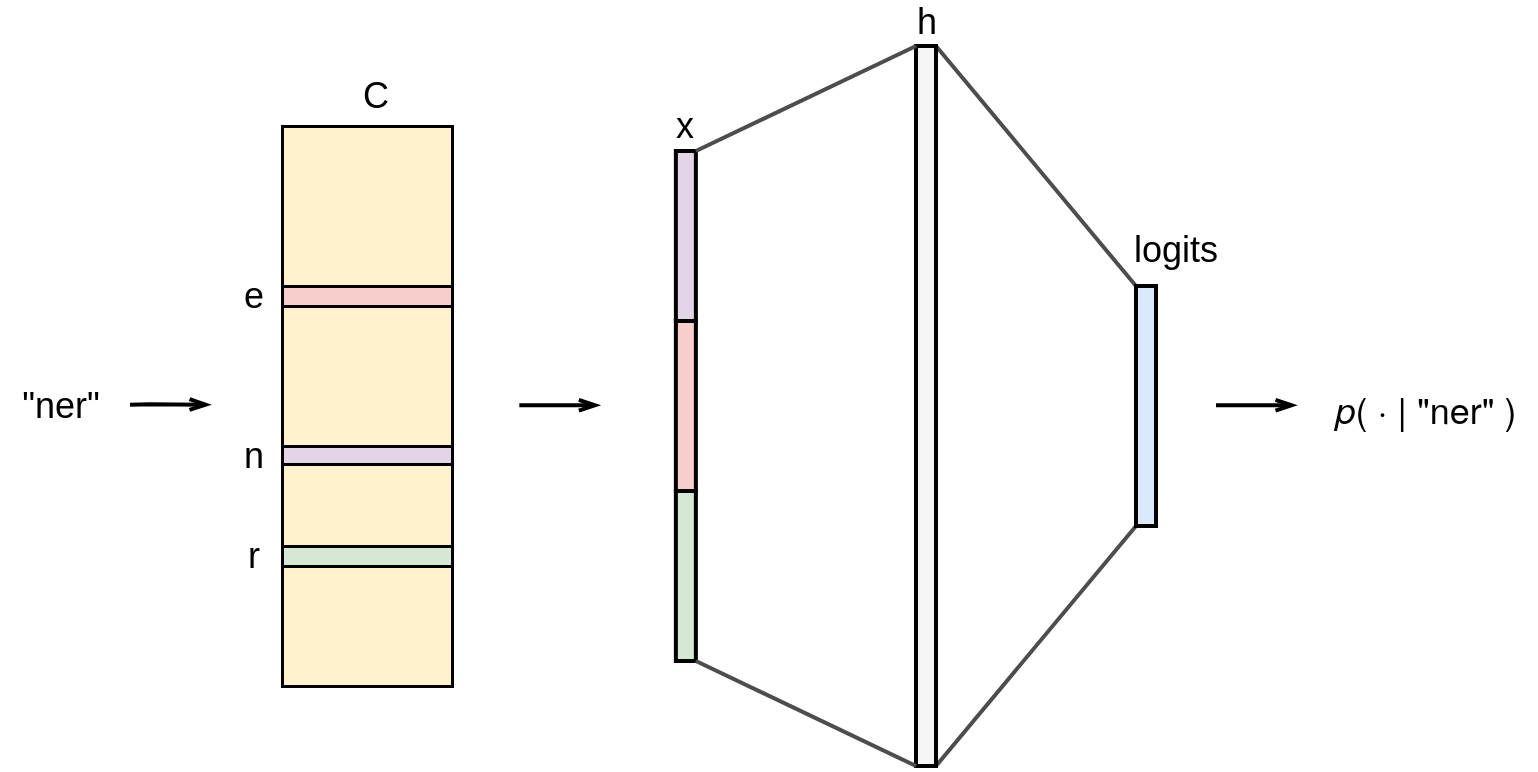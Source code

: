 <mxfile version="20.4.1" type="device"><diagram id="TEiDwd5EgyIBwivcJoIv" name="Page-1"><mxGraphModel dx="848" dy="552" grid="1" gridSize="10" guides="1" tooltips="1" connect="1" arrows="1" fold="1" page="1" pageScale="1" pageWidth="850" pageHeight="1100" math="1" shadow="0"><root><mxCell id="0"/><mxCell id="1" parent="0"/><mxCell id="G1Df_ltzqvj3R5zMJPJ--2" value="&lt;span style=&quot;font-size: 18px;&quot;&gt;&quot;ner&quot;&lt;/span&gt;" style="text;html=1;align=center;verticalAlign=middle;resizable=0;points=[];autosize=1;strokeColor=none;fillColor=none;" parent="1" vertex="1"><mxGeometry x="152" y="240" width="60" height="40" as="geometry"/></mxCell><mxCell id="G1Df_ltzqvj3R5zMJPJ--4" value="" style="rounded=0;whiteSpace=wrap;html=1;fontSize=18;fillColor=#fff2cc;strokeColor=#000000;strokeWidth=1.5;" parent="1" vertex="1"><mxGeometry x="293" y="120" width="85" height="280" as="geometry"/></mxCell><mxCell id="G1Df_ltzqvj3R5zMJPJ--5" value="" style="rounded=0;whiteSpace=wrap;html=1;fontSize=18;fillColor=#f8cecc;strokeColor=#000000;strokeWidth=1.5;" parent="1" vertex="1"><mxGeometry x="293" y="200" width="85" height="10" as="geometry"/></mxCell><mxCell id="G1Df_ltzqvj3R5zMJPJ--6" value="" style="rounded=0;whiteSpace=wrap;html=1;fontSize=18;fillColor=#e1d5e7;strokeColor=#000000;strokeWidth=1.5;" parent="1" vertex="1"><mxGeometry x="293" y="280" width="85" height="9" as="geometry"/></mxCell><mxCell id="G1Df_ltzqvj3R5zMJPJ--7" value="" style="rounded=0;whiteSpace=wrap;html=1;fontSize=18;fillColor=#d5e8d4;strokeColor=#000000;strokeWidth=1.5;" parent="1" vertex="1"><mxGeometry x="293" y="330" width="85" height="10" as="geometry"/></mxCell><mxCell id="G1Df_ltzqvj3R5zMJPJ--11" value="e" style="text;html=1;strokeColor=none;fillColor=none;align=center;verticalAlign=middle;whiteSpace=wrap;rounded=0;fontSize=18;fontStyle=0" parent="1" vertex="1"><mxGeometry x="249" y="190" width="60" height="30" as="geometry"/></mxCell><mxCell id="G1Df_ltzqvj3R5zMJPJ--12" value="r" style="text;html=1;strokeColor=none;fillColor=none;align=center;verticalAlign=middle;whiteSpace=wrap;rounded=0;fontSize=18;fontStyle=0" parent="1" vertex="1"><mxGeometry x="249" y="320" width="60" height="30" as="geometry"/></mxCell><mxCell id="G1Df_ltzqvj3R5zMJPJ--13" value="n" style="text;html=1;strokeColor=none;fillColor=none;align=center;verticalAlign=middle;whiteSpace=wrap;rounded=0;fontSize=18;fontStyle=0" parent="1" vertex="1"><mxGeometry x="249" y="269.5" width="60" height="30" as="geometry"/></mxCell><mxCell id="G1Df_ltzqvj3R5zMJPJ--14" value="" style="endArrow=openThin;html=1;rounded=0;fontSize=18;endFill=0;strokeWidth=2;fontStyle=1" parent="1" edge="1"><mxGeometry width="50" height="50" relative="1" as="geometry"><mxPoint x="217" y="259.34" as="sourcePoint"/><mxPoint x="257" y="259.34" as="targetPoint"/><Array as="points"><mxPoint x="227" y="259.17"/></Array></mxGeometry></mxCell><mxCell id="G1Df_ltzqvj3R5zMJPJ--15" value="C" style="text;html=1;strokeColor=none;fillColor=none;align=center;verticalAlign=middle;whiteSpace=wrap;rounded=0;fontSize=18;fontStyle=0" parent="1" vertex="1"><mxGeometry x="310" y="90" width="60" height="30" as="geometry"/></mxCell><mxCell id="G1Df_ltzqvj3R5zMJPJ--16" value="" style="rounded=0;whiteSpace=wrap;html=1;fontSize=18;fillColor=#e1d5e7;strokeColor=#000000;rotation=90;strokeWidth=2;" parent="1" vertex="1"><mxGeometry x="452.44" y="170" width="85" height="10" as="geometry"/></mxCell><mxCell id="G1Df_ltzqvj3R5zMJPJ--17" value="" style="rounded=0;whiteSpace=wrap;html=1;fontSize=18;fillColor=#d5e8d4;strokeColor=#000000;rotation=90;strokeWidth=2;" parent="1" vertex="1"><mxGeometry x="452.44" y="340" width="85" height="10" as="geometry"/></mxCell><mxCell id="G1Df_ltzqvj3R5zMJPJ--18" value="" style="rounded=0;whiteSpace=wrap;html=1;fontSize=18;fillColor=#f8cecc;strokeColor=#000000;rotation=90;strokeWidth=2;" parent="1" vertex="1"><mxGeometry x="452.44" y="255" width="85" height="10" as="geometry"/></mxCell><mxCell id="G1Df_ltzqvj3R5zMJPJ--20" value="x" style="text;html=1;strokeColor=none;fillColor=none;align=center;verticalAlign=middle;whiteSpace=wrap;rounded=0;fontSize=18;fontStyle=0" parent="1" vertex="1"><mxGeometry x="482.41" y="110" width="25.06" height="20" as="geometry"/></mxCell><mxCell id="G1Df_ltzqvj3R5zMJPJ--33" style="rounded=0;orthogonalLoop=1;jettySize=auto;html=1;exitX=1;exitY=1;exitDx=0;exitDy=0;entryX=0;entryY=1;entryDx=0;entryDy=0;strokeColor=#4D4D4D;strokeWidth=2;fontSize=18;endArrow=none;endFill=0;" parent="1" source="G1Df_ltzqvj3R5zMJPJ--22" target="G1Df_ltzqvj3R5zMJPJ--23" edge="1"><mxGeometry relative="1" as="geometry"/></mxCell><mxCell id="G1Df_ltzqvj3R5zMJPJ--34" style="edgeStyle=none;rounded=0;orthogonalLoop=1;jettySize=auto;html=1;exitX=1;exitY=0;exitDx=0;exitDy=0;entryX=0;entryY=0;entryDx=0;entryDy=0;strokeColor=#4D4D4D;strokeWidth=2;fontSize=18;endArrow=none;endFill=0;" parent="1" source="G1Df_ltzqvj3R5zMJPJ--22" target="G1Df_ltzqvj3R5zMJPJ--23" edge="1"><mxGeometry relative="1" as="geometry"/></mxCell><mxCell id="G1Df_ltzqvj3R5zMJPJ--22" value="" style="rounded=0;whiteSpace=wrap;html=1;strokeColor=#000000;fontSize=18;fillColor=#f5f5f5;fontColor=#333333;strokeWidth=2;" parent="1" vertex="1"><mxGeometry x="610" y="80" width="10" height="360" as="geometry"/></mxCell><mxCell id="G1Df_ltzqvj3R5zMJPJ--23" value="" style="rounded=0;whiteSpace=wrap;html=1;strokeColor=#000000;fontSize=18;fillColor=#dae8fc;strokeWidth=2;" parent="1" vertex="1"><mxGeometry x="720" y="200" width="10" height="120" as="geometry"/></mxCell><mxCell id="G1Df_ltzqvj3R5zMJPJ--24" value="h" style="text;html=1;strokeColor=none;fillColor=none;align=center;verticalAlign=middle;whiteSpace=wrap;rounded=0;fontSize=18;fontStyle=0" parent="1" vertex="1"><mxGeometry x="602.5" y="58" width="25" height="20" as="geometry"/></mxCell><mxCell id="G1Df_ltzqvj3R5zMJPJ--26" value="logits" style="text;html=1;strokeColor=none;fillColor=none;align=center;verticalAlign=middle;whiteSpace=wrap;rounded=0;fontSize=18;fontStyle=0" parent="1" vertex="1"><mxGeometry x="710" y="167" width="60" height="30" as="geometry"/></mxCell><mxCell id="G1Df_ltzqvj3R5zMJPJ--31" value="" style="endArrow=none;html=1;rounded=0;strokeWidth=2;fontSize=18;exitX=0;exitY=0;exitDx=0;exitDy=0;strokeColor=#4D4D4D;entryX=0;entryY=0;entryDx=0;entryDy=0;" parent="1" source="G1Df_ltzqvj3R5zMJPJ--16" target="G1Df_ltzqvj3R5zMJPJ--22" edge="1"><mxGeometry width="50" height="50" relative="1" as="geometry"><mxPoint x="500" y="120" as="sourcePoint"/><mxPoint x="560" y="50" as="targetPoint"/></mxGeometry></mxCell><mxCell id="G1Df_ltzqvj3R5zMJPJ--32" value="" style="endArrow=none;html=1;rounded=0;strokeWidth=2;fontSize=18;exitX=1;exitY=0;exitDx=0;exitDy=0;strokeColor=#4D4D4D;entryX=0;entryY=1;entryDx=0;entryDy=0;" parent="1" source="G1Df_ltzqvj3R5zMJPJ--17" target="G1Df_ltzqvj3R5zMJPJ--22" edge="1"><mxGeometry width="50" height="50" relative="1" as="geometry"><mxPoint x="505" y="375" as="sourcePoint"/><mxPoint x="570" y="480" as="targetPoint"/></mxGeometry></mxCell><mxCell id="G1Df_ltzqvj3R5zMJPJ--40" value="&lt;p style=&quot;margin: 0px; font-variant-numeric: normal; font-variant-east-asian: normal; font-stretch: normal; line-height: normal; font-family: &amp;quot;Helvetica Neue&amp;quot;; text-align: start;&quot; class=&quot;p1&quot;&gt;&lt;i&gt;p&lt;/i&gt;( · | &quot;ner&quot; )&lt;/p&gt;" style="text;html=1;strokeColor=none;fillColor=none;align=center;verticalAlign=middle;whiteSpace=wrap;rounded=0;labelBackgroundColor=#FFFFFF;fontSize=18;fontColor=#000000;" parent="1" vertex="1"><mxGeometry x="810" y="240" width="110" height="40" as="geometry"/></mxCell><mxCell id="dwEU79g-dwJkg2b9XuST-1" value="" style="endArrow=openThin;html=1;rounded=0;fontSize=18;endFill=0;strokeWidth=2;fontStyle=1" parent="1" edge="1"><mxGeometry width="50" height="50" relative="1" as="geometry"><mxPoint x="411.66" y="259.64" as="sourcePoint"/><mxPoint x="451.66" y="259.64" as="targetPoint"/></mxGeometry></mxCell><mxCell id="dwEU79g-dwJkg2b9XuST-2" value="" style="endArrow=openThin;html=1;rounded=0;fontSize=18;endFill=0;strokeWidth=2;fontStyle=1" parent="1" edge="1"><mxGeometry width="50" height="50" relative="1" as="geometry"><mxPoint x="760" y="259.64" as="sourcePoint"/><mxPoint x="800" y="259.64" as="targetPoint"/></mxGeometry></mxCell></root></mxGraphModel></diagram></mxfile>